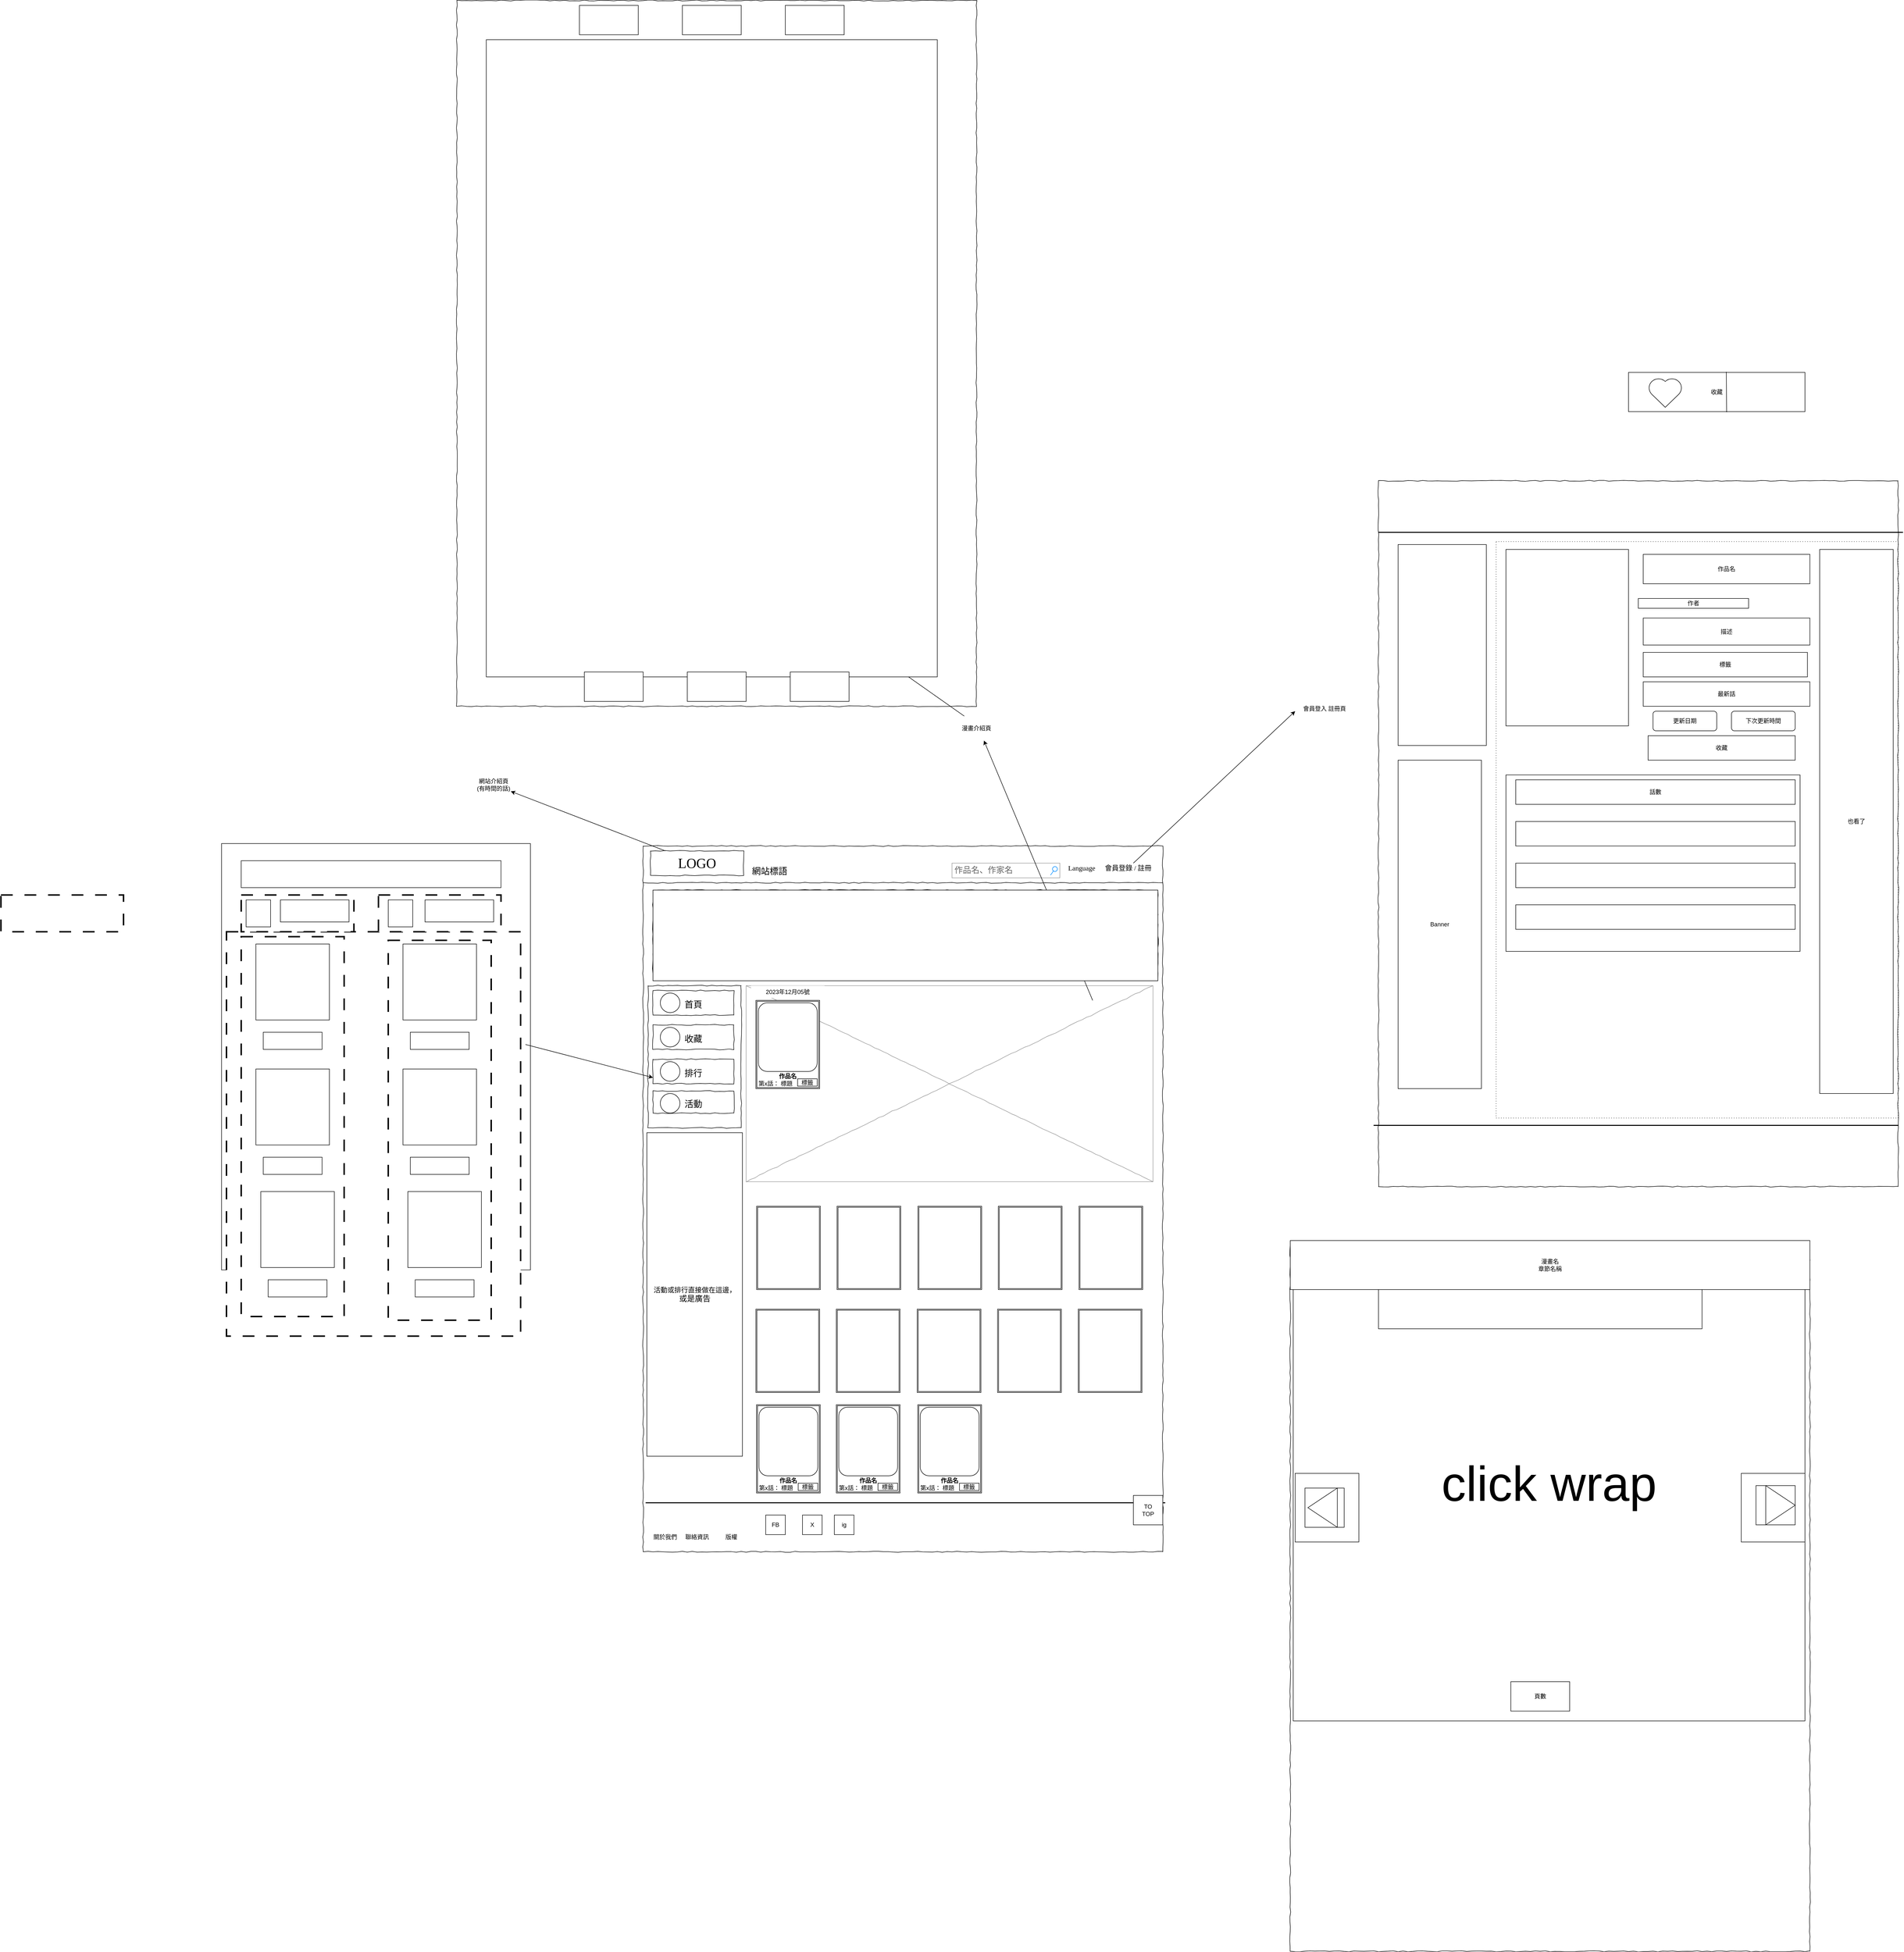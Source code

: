 <mxfile version="22.1.11" type="device">
  <diagram name="Page-1" id="03018318-947c-dd8e-b7a3-06fadd420f32">
    <mxGraphModel dx="3450" dy="3170" grid="1" gridSize="10" guides="1" tooltips="1" connect="1" arrows="1" fold="1" page="1" pageScale="1" pageWidth="850" pageHeight="1100" background="#ffffff" math="0" shadow="0">
      <root>
        <mxCell id="0" />
        <mxCell id="1" parent="0" />
        <mxCell id="96vDRccaFwVZ43e6inGg-3" value="" style="rounded=0;whiteSpace=wrap;html=1;fillColor=none;" vertex="1" parent="1">
          <mxGeometry x="-840" y="30" width="630" height="870" as="geometry" />
        </mxCell>
        <mxCell id="96vDRccaFwVZ43e6inGg-36" value="" style="rounded=0;whiteSpace=wrap;html=1;dashed=1;dashPattern=8 8;strokeWidth=3;" vertex="1" parent="1">
          <mxGeometry x="-775" y="230" width="165" height="240" as="geometry" />
        </mxCell>
        <mxCell id="96vDRccaFwVZ43e6inGg-13" value="" style="group" vertex="1" connectable="0" parent="1">
          <mxGeometry x="-770" y="235" width="540" height="800" as="geometry" />
        </mxCell>
        <mxCell id="96vDRccaFwVZ43e6inGg-34" value="" style="rounded=0;whiteSpace=wrap;html=1;dashed=1;dashPattern=8 8;strokeWidth=3;" vertex="1" parent="96vDRccaFwVZ43e6inGg-13">
          <mxGeometry x="-60" y="-25" width="600" height="825" as="geometry" />
        </mxCell>
        <mxCell id="96vDRccaFwVZ43e6inGg-32" value="" style="rounded=0;whiteSpace=wrap;html=1;dashed=1;dashPattern=8 8;strokeWidth=3;" vertex="1" parent="96vDRccaFwVZ43e6inGg-13">
          <mxGeometry x="-30" y="-15" width="210" height="775" as="geometry" />
        </mxCell>
        <mxCell id="96vDRccaFwVZ43e6inGg-11" value="" style="rounded=0;whiteSpace=wrap;html=1;" vertex="1" parent="96vDRccaFwVZ43e6inGg-13">
          <mxGeometry width="150" height="155" as="geometry" />
        </mxCell>
        <mxCell id="96vDRccaFwVZ43e6inGg-12" value="" style="rounded=0;whiteSpace=wrap;html=1;" vertex="1" parent="96vDRccaFwVZ43e6inGg-13">
          <mxGeometry x="15" y="180" width="120" height="35" as="geometry" />
        </mxCell>
        <mxCell id="96vDRccaFwVZ43e6inGg-33" value="" style="rounded=0;whiteSpace=wrap;html=1;dashed=1;dashPattern=8 8;strokeWidth=3;" vertex="1" parent="1">
          <mxGeometry x="-500" y="227.5" width="210" height="775" as="geometry" />
        </mxCell>
        <mxCell id="96vDRccaFwVZ43e6inGg-29" value="" style="rounded=0;whiteSpace=wrap;html=1;dashed=1;dashPattern=8 8;strokeWidth=3;" vertex="1" parent="1">
          <mxGeometry x="-520" y="135" width="250" height="75" as="geometry" />
        </mxCell>
        <mxCell id="96vDRccaFwVZ43e6inGg-30" value="" style="rounded=0;whiteSpace=wrap;html=1;dashed=1;dashPattern=8 8;strokeWidth=3;" vertex="1" parent="1">
          <mxGeometry x="-800" y="135" width="230" height="75" as="geometry" />
        </mxCell>
        <mxCell id="ChapqngZKYLoNn2sGD0E-16" value="&lt;font style=&quot;font-size: 100px;&quot;&gt;click wrap&lt;/font&gt;" style="rounded=0;whiteSpace=wrap;html=1;" parent="1" vertex="1">
          <mxGeometry x="1346" y="850" width="1044" height="970" as="geometry" />
        </mxCell>
        <mxCell id="MGEFJSL_kFgZjdyrria_-2" value="" style="whiteSpace=wrap;html=1;rounded=0;shadow=0;labelBackgroundColor=none;strokeColor=#000000;strokeWidth=1;fillColor=none;fontFamily=Verdana;fontSize=12;fontColor=#000000;align=center;comic=1;" parent="1" vertex="1">
          <mxGeometry x="1340" y="850" width="1060" height="1440" as="geometry" />
        </mxCell>
        <mxCell id="ChapqngZKYLoNn2sGD0E-15" value="" style="rounded=0;whiteSpace=wrap;html=1;" parent="1" vertex="1">
          <mxGeometry x="1350" y="1315" width="130" height="140" as="geometry" />
        </mxCell>
        <mxCell id="ChapqngZKYLoNn2sGD0E-14" value="" style="rounded=0;whiteSpace=wrap;html=1;" parent="1" vertex="1">
          <mxGeometry x="2260" y="1315" width="130" height="140" as="geometry" />
        </mxCell>
        <mxCell id="2QA1arj9xDiKxA1vwSwu-3" value="" style="rounded=0;whiteSpace=wrap;html=1;" parent="1" vertex="1">
          <mxGeometry x="1770" y="-580" width="640" height="390" as="geometry" />
        </mxCell>
        <mxCell id="2QA1arj9xDiKxA1vwSwu-2" value="" style="rounded=0;whiteSpace=wrap;html=1;" parent="1" vertex="1">
          <mxGeometry x="1765" y="-580" width="645" height="1120" as="geometry" />
        </mxCell>
        <mxCell id="2QA1arj9xDiKxA1vwSwu-1" value="" style="rounded=0;whiteSpace=wrap;html=1;dashed=1;dashPattern=1 4;" parent="1" vertex="1">
          <mxGeometry x="1760" y="-586" width="820" height="1176" as="geometry" />
        </mxCell>
        <mxCell id="677b7b8949515195-1" value="" style="whiteSpace=wrap;html=1;rounded=0;shadow=0;labelBackgroundColor=none;strokeColor=#000000;strokeWidth=1;fillColor=none;fontFamily=Verdana;fontSize=12;fontColor=#000000;align=center;comic=1;" parent="1" vertex="1">
          <mxGeometry x="20" y="35" width="1060" height="1440" as="geometry" />
        </mxCell>
        <mxCell id="677b7b8949515195-2" value="LOGO" style="whiteSpace=wrap;html=1;rounded=0;shadow=0;labelBackgroundColor=none;strokeWidth=1;fontFamily=Verdana;fontSize=28;align=center;comic=1;" parent="1" vertex="1">
          <mxGeometry x="35" y="45" width="190" height="50" as="geometry" />
        </mxCell>
        <mxCell id="677b7b8949515195-3" value="作品名、作家名" style="strokeWidth=1;shadow=0;dashed=0;align=center;html=1;shape=mxgraph.mockup.forms.searchBox;strokeColor=#999999;mainText=;strokeColor2=#008cff;fontColor=#666666;fontSize=17;align=left;spacingLeft=3;rounded=0;labelBackgroundColor=none;comic=1;" parent="1" vertex="1">
          <mxGeometry x="650" y="70" width="220" height="30" as="geometry" />
        </mxCell>
        <mxCell id="677b7b8949515195-4" value="Language" style="text;html=1;points=[];align=left;verticalAlign=top;spacingTop=-4;fontSize=14;fontFamily=Verdana" parent="1" vertex="1">
          <mxGeometry x="885" y="70" width="60" height="20" as="geometry" />
        </mxCell>
        <mxCell id="677b7b8949515195-5" value="會員登錄 / 註冊" style="text;html=1;points=[];align=left;verticalAlign=top;spacingTop=-4;fontSize=14;fontFamily=Verdana" parent="1" vertex="1">
          <mxGeometry x="960" y="70" width="60" height="20" as="geometry" />
        </mxCell>
        <mxCell id="677b7b8949515195-8" value="" style="whiteSpace=wrap;html=1;rounded=0;shadow=0;labelBackgroundColor=none;strokeWidth=1;fillColor=none;fontFamily=Verdana;fontSize=12;align=center;comic=1;" parent="1" vertex="1">
          <mxGeometry x="30" y="320" width="190" height="290" as="geometry" />
        </mxCell>
        <mxCell id="677b7b8949515195-9" value="" style="line;strokeWidth=1;html=1;rounded=0;shadow=0;labelBackgroundColor=none;fillColor=none;fontFamily=Verdana;fontSize=14;fontColor=#000000;align=center;comic=1;" parent="1" vertex="1">
          <mxGeometry x="20" y="80" width="1060" height="60" as="geometry" />
        </mxCell>
        <mxCell id="677b7b8949515195-10" value="" style="whiteSpace=wrap;html=1;rounded=0;shadow=0;labelBackgroundColor=none;strokeWidth=1;fillColor=none;fontFamily=Verdana;fontSize=12;align=center;comic=1;" parent="1" vertex="1">
          <mxGeometry x="40" y="125" width="1030" height="180" as="geometry" />
        </mxCell>
        <mxCell id="677b7b8949515195-16" value="" style="verticalLabelPosition=bottom;shadow=0;dashed=0;align=center;html=1;verticalAlign=top;strokeWidth=1;shape=mxgraph.mockup.graphics.simpleIcon;strokeColor=#999999;rounded=0;labelBackgroundColor=none;fontFamily=Verdana;fontSize=14;fontColor=#000000;comic=1;fixDash=0;" parent="1" vertex="1">
          <mxGeometry x="230" y="320" width="830" height="400" as="geometry" />
        </mxCell>
        <mxCell id="qy5zhYHzqHSsJufVuIio-6" value="廣告1" style="rounded=0;whiteSpace=wrap;html=1;" parent="1" vertex="1">
          <mxGeometry x="55" y="140" width="335" height="150" as="geometry" />
        </mxCell>
        <mxCell id="qy5zhYHzqHSsJufVuIio-2" value="" style="ellipse;whiteSpace=wrap;html=1;aspect=fixed;" parent="1" vertex="1">
          <mxGeometry x="45" y="195" width="40" height="40" as="geometry" />
        </mxCell>
        <mxCell id="qy5zhYHzqHSsJufVuIio-3" value="" style="triangle;whiteSpace=wrap;html=1;direction=south;rotation=90;" parent="1" vertex="1">
          <mxGeometry x="55" y="210" width="15" height="10" as="geometry" />
        </mxCell>
        <mxCell id="qy5zhYHzqHSsJufVuIio-4" value="" style="ellipse;whiteSpace=wrap;html=1;aspect=fixed;" parent="1" vertex="1">
          <mxGeometry x="1010" y="190" width="40" height="40" as="geometry" />
        </mxCell>
        <mxCell id="qy5zhYHzqHSsJufVuIio-5" value="" style="triangle;whiteSpace=wrap;html=1;direction=south;rotation=-90;" parent="1" vertex="1">
          <mxGeometry x="1022.5" y="205" width="15" height="10" as="geometry" />
        </mxCell>
        <mxCell id="qy5zhYHzqHSsJufVuIio-7" value="廣告1" style="rounded=0;whiteSpace=wrap;html=1;" parent="1" vertex="1">
          <mxGeometry x="390" y="140" width="340" height="150" as="geometry" />
        </mxCell>
        <mxCell id="qy5zhYHzqHSsJufVuIio-8" value="廣告1" style="rounded=0;whiteSpace=wrap;html=1;" parent="1" vertex="1">
          <mxGeometry x="730" y="140" width="330" height="150" as="geometry" />
        </mxCell>
        <mxCell id="qy5zhYHzqHSsJufVuIio-15" value="&lt;font style=&quot;font-size: 18px;&quot;&gt;網站標語&lt;/font&gt;" style="whiteSpace=wrap;html=1;rounded=0;shadow=0;labelBackgroundColor=none;strokeWidth=1;fontFamily=Verdana;fontSize=28;align=left;comic=1;strokeColor=none;" parent="1" vertex="1">
          <mxGeometry x="240" y="70" width="190" height="25" as="geometry" />
        </mxCell>
        <mxCell id="qy5zhYHzqHSsJufVuIio-21" value="" style="line;strokeWidth=2;html=1;" parent="1" vertex="1">
          <mxGeometry x="25" y="1370" width="1060" height="10" as="geometry" />
        </mxCell>
        <mxCell id="qy5zhYHzqHSsJufVuIio-22" value="" style="shape=ext;double=1;rounded=0;whiteSpace=wrap;html=1;" parent="1" vertex="1">
          <mxGeometry x="250" y="350" width="130" height="180" as="geometry" />
        </mxCell>
        <mxCell id="qy5zhYHzqHSsJufVuIio-25" value="2023年12月05號" style="rounded=0;whiteSpace=wrap;html=1;strokeColor=none;" parent="1" vertex="1">
          <mxGeometry x="240" y="320" width="150" height="25" as="geometry" />
        </mxCell>
        <mxCell id="qy5zhYHzqHSsJufVuIio-35" value="" style="shape=ext;double=1;rounded=0;whiteSpace=wrap;html=1;" parent="1" vertex="1">
          <mxGeometry x="909" y="770" width="130" height="170" as="geometry" />
        </mxCell>
        <mxCell id="qy5zhYHzqHSsJufVuIio-36" value="" style="shape=ext;double=1;rounded=0;whiteSpace=wrap;html=1;" parent="1" vertex="1">
          <mxGeometry x="744.5" y="770" width="130" height="170" as="geometry" />
        </mxCell>
        <mxCell id="qy5zhYHzqHSsJufVuIio-37" value="" style="shape=ext;double=1;rounded=0;whiteSpace=wrap;html=1;" parent="1" vertex="1">
          <mxGeometry x="580.5" y="770" width="130" height="170" as="geometry" />
        </mxCell>
        <mxCell id="qy5zhYHzqHSsJufVuIio-38" value="" style="shape=ext;double=1;rounded=0;whiteSpace=wrap;html=1;" parent="1" vertex="1">
          <mxGeometry x="415.5" y="770" width="130" height="170" as="geometry" />
        </mxCell>
        <mxCell id="qy5zhYHzqHSsJufVuIio-39" value="" style="shape=ext;double=1;rounded=0;whiteSpace=wrap;html=1;" parent="1" vertex="1">
          <mxGeometry x="251.5" y="770" width="130" height="170" as="geometry" />
        </mxCell>
        <mxCell id="qy5zhYHzqHSsJufVuIio-40" value="" style="shape=ext;double=1;rounded=0;whiteSpace=wrap;html=1;" parent="1" vertex="1">
          <mxGeometry x="907.5" y="980" width="130" height="170" as="geometry" />
        </mxCell>
        <mxCell id="qy5zhYHzqHSsJufVuIio-41" value="" style="shape=ext;double=1;rounded=0;whiteSpace=wrap;html=1;" parent="1" vertex="1">
          <mxGeometry x="743" y="980" width="130" height="170" as="geometry" />
        </mxCell>
        <mxCell id="qy5zhYHzqHSsJufVuIio-42" value="" style="shape=ext;double=1;rounded=0;whiteSpace=wrap;html=1;" parent="1" vertex="1">
          <mxGeometry x="579" y="980" width="130" height="170" as="geometry" />
        </mxCell>
        <mxCell id="qy5zhYHzqHSsJufVuIio-43" value="" style="shape=ext;double=1;rounded=0;whiteSpace=wrap;html=1;" parent="1" vertex="1">
          <mxGeometry x="414" y="980" width="130" height="170" as="geometry" />
        </mxCell>
        <mxCell id="qy5zhYHzqHSsJufVuIio-44" value="" style="shape=ext;double=1;rounded=0;whiteSpace=wrap;html=1;" parent="1" vertex="1">
          <mxGeometry x="250" y="980" width="130" height="170" as="geometry" />
        </mxCell>
        <mxCell id="qy5zhYHzqHSsJufVuIio-47" value="" style="endArrow=classic;html=1;rounded=0;" parent="1" edge="1">
          <mxGeometry width="50" height="50" relative="1" as="geometry">
            <mxPoint x="1020" y="70" as="sourcePoint" />
            <mxPoint x="1350" y="-240" as="targetPoint" />
          </mxGeometry>
        </mxCell>
        <mxCell id="qy5zhYHzqHSsJufVuIio-49" value="會員登入&lt;span style=&quot;&quot;&gt;&amp;nbsp;註冊頁&lt;/span&gt;" style="text;html=1;strokeColor=none;fillColor=none;align=center;verticalAlign=middle;whiteSpace=wrap;rounded=0;" parent="1" vertex="1">
          <mxGeometry x="1360" y="-260" width="100" height="30" as="geometry" />
        </mxCell>
        <mxCell id="qy5zhYHzqHSsJufVuIio-52" value="" style="endArrow=classic;html=1;rounded=0;" parent="1" edge="1">
          <mxGeometry width="50" height="50" relative="1" as="geometry">
            <mxPoint x="936.926" y="350.0" as="sourcePoint" />
            <mxPoint x="715.111" y="-180" as="targetPoint" />
          </mxGeometry>
        </mxCell>
        <mxCell id="qy5zhYHzqHSsJufVuIio-54" value="漫畫介紹頁" style="text;html=1;strokeColor=none;fillColor=none;align=center;verticalAlign=middle;whiteSpace=wrap;rounded=0;" parent="1" vertex="1">
          <mxGeometry x="650" y="-220" width="100" height="30" as="geometry" />
        </mxCell>
        <mxCell id="qy5zhYHzqHSsJufVuIio-55" value="" style="endArrow=classic;html=1;rounded=0;" parent="1" target="qy5zhYHzqHSsJufVuIio-56" edge="1">
          <mxGeometry width="50" height="50" relative="1" as="geometry">
            <mxPoint x="675" y="-230" as="sourcePoint" />
            <mxPoint x="400" y="-390" as="targetPoint" />
          </mxGeometry>
        </mxCell>
        <mxCell id="qy5zhYHzqHSsJufVuIio-56" value="觀看頁" style="text;html=1;strokeColor=none;fillColor=none;align=center;verticalAlign=middle;whiteSpace=wrap;rounded=0;" parent="1" vertex="1">
          <mxGeometry x="390" y="-420" width="80" height="35" as="geometry" />
        </mxCell>
        <mxCell id="qy5zhYHzqHSsJufVuIio-57" value="" style="endArrow=classic;html=1;rounded=0;" parent="1" source="677b7b8949515195-2" target="qy5zhYHzqHSsJufVuIio-58" edge="1">
          <mxGeometry width="50" height="50" relative="1" as="geometry">
            <mxPoint x="-120" y="80" as="sourcePoint" />
            <mxPoint x="-300" y="-90" as="targetPoint" />
          </mxGeometry>
        </mxCell>
        <mxCell id="qy5zhYHzqHSsJufVuIio-58" value="網站介紹頁(有時間的話)" style="text;html=1;strokeColor=none;fillColor=none;align=center;verticalAlign=middle;whiteSpace=wrap;rounded=0;" parent="1" vertex="1">
          <mxGeometry x="-320" y="-105" width="70" height="30" as="geometry" />
        </mxCell>
        <mxCell id="qy5zhYHzqHSsJufVuIio-59" value="&lt;div style=&quot;&quot;&gt;&lt;span style=&quot;background-color: initial;&quot;&gt;&lt;font style=&quot;font-size: 14px;&quot;&gt;活動或排行直接做在這邊，&lt;/font&gt;&lt;/span&gt;&lt;/div&gt;&lt;font size=&quot;3&quot; style=&quot;&quot;&gt;&lt;div style=&quot;&quot;&gt;&lt;span style=&quot;background-color: initial;&quot;&gt;或是廣告&lt;/span&gt;&lt;/div&gt;&lt;/font&gt;" style="rounded=0;whiteSpace=wrap;html=1;align=center;" parent="1" vertex="1">
          <mxGeometry x="27.5" y="620" width="195" height="660" as="geometry" />
        </mxCell>
        <mxCell id="qy5zhYHzqHSsJufVuIio-60" value="" style="rounded=1;whiteSpace=wrap;html=1;" parent="1" vertex="1">
          <mxGeometry x="255" y="355" width="120" height="140" as="geometry" />
        </mxCell>
        <mxCell id="qy5zhYHzqHSsJufVuIio-61" value="&lt;b&gt;作品名&lt;/b&gt;" style="text;html=1;strokeColor=none;fillColor=none;align=center;verticalAlign=middle;whiteSpace=wrap;rounded=0;" parent="1" vertex="1">
          <mxGeometry x="285" y="490" width="60" height="30" as="geometry" />
        </mxCell>
        <mxCell id="qy5zhYHzqHSsJufVuIio-62" value="第x話： 標題" style="text;html=1;strokeColor=none;fillColor=none;align=center;verticalAlign=middle;whiteSpace=wrap;rounded=0;" parent="1" vertex="1">
          <mxGeometry x="230" y="505" width="120" height="30" as="geometry" />
        </mxCell>
        <mxCell id="qy5zhYHzqHSsJufVuIio-63" value="標籤" style="rounded=0;whiteSpace=wrap;html=1;" parent="1" vertex="1">
          <mxGeometry x="335" y="510" width="40" height="15" as="geometry" />
        </mxCell>
        <mxCell id="qy5zhYHzqHSsJufVuIio-64" value="FB" style="whiteSpace=wrap;html=1;aspect=fixed;" parent="1" vertex="1">
          <mxGeometry x="270" y="1400" width="40" height="40" as="geometry" />
        </mxCell>
        <mxCell id="qy5zhYHzqHSsJufVuIio-65" value="X" style="whiteSpace=wrap;html=1;aspect=fixed;" parent="1" vertex="1">
          <mxGeometry x="345" y="1400" width="40" height="40" as="geometry" />
        </mxCell>
        <mxCell id="qy5zhYHzqHSsJufVuIio-66" value="ig" style="whiteSpace=wrap;html=1;aspect=fixed;" parent="1" vertex="1">
          <mxGeometry x="410" y="1400" width="40" height="40" as="geometry" />
        </mxCell>
        <mxCell id="qy5zhYHzqHSsJufVuIio-67" value="版權" style="text;html=1;strokeColor=none;fillColor=none;align=center;verticalAlign=middle;whiteSpace=wrap;rounded=0;" parent="1" vertex="1">
          <mxGeometry x="170" y="1430" width="60" height="30" as="geometry" />
        </mxCell>
        <mxCell id="qy5zhYHzqHSsJufVuIio-68" value="聯絡資訊" style="text;html=1;strokeColor=none;fillColor=none;align=center;verticalAlign=middle;whiteSpace=wrap;rounded=0;" parent="1" vertex="1">
          <mxGeometry x="100" y="1430" width="60" height="30" as="geometry" />
        </mxCell>
        <mxCell id="qy5zhYHzqHSsJufVuIio-69" value="關於我們" style="text;html=1;strokeColor=none;fillColor=none;align=center;verticalAlign=middle;whiteSpace=wrap;rounded=0;" parent="1" vertex="1">
          <mxGeometry x="35" y="1430" width="60" height="30" as="geometry" />
        </mxCell>
        <mxCell id="qy5zhYHzqHSsJufVuIio-70" value="TO&lt;br&gt;TOP" style="rounded=0;whiteSpace=wrap;html=1;" parent="1" vertex="1">
          <mxGeometry x="1020" y="1360" width="60" height="60" as="geometry" />
        </mxCell>
        <mxCell id="XI-9wqLQDE8w4fQwFFHj-2" value="&lt;font style=&quot;font-size: 18px;&quot;&gt;首頁&lt;/font&gt;" style="whiteSpace=wrap;html=1;rounded=0;shadow=0;labelBackgroundColor=none;strokeWidth=1;fontFamily=Verdana;fontSize=28;align=center;comic=1;" parent="1" vertex="1">
          <mxGeometry x="40" y="330" width="165" height="50" as="geometry" />
        </mxCell>
        <mxCell id="XI-9wqLQDE8w4fQwFFHj-3" value="" style="ellipse;whiteSpace=wrap;html=1;aspect=fixed;" parent="1" vertex="1">
          <mxGeometry x="55" y="335" width="40" height="40" as="geometry" />
        </mxCell>
        <mxCell id="XI-9wqLQDE8w4fQwFFHj-10" value="&lt;font style=&quot;font-size: 18px;&quot;&gt;收藏&lt;/font&gt;" style="whiteSpace=wrap;html=1;rounded=0;shadow=0;labelBackgroundColor=none;strokeWidth=1;fontFamily=Verdana;fontSize=28;align=center;comic=1;" parent="1" vertex="1">
          <mxGeometry x="40" y="400" width="165" height="50" as="geometry" />
        </mxCell>
        <mxCell id="XI-9wqLQDE8w4fQwFFHj-11" value="" style="ellipse;whiteSpace=wrap;html=1;aspect=fixed;" parent="1" vertex="1">
          <mxGeometry x="55" y="405" width="40" height="40" as="geometry" />
        </mxCell>
        <mxCell id="XI-9wqLQDE8w4fQwFFHj-12" value="&lt;font style=&quot;font-size: 18px;&quot;&gt;排行&lt;/font&gt;" style="whiteSpace=wrap;html=1;rounded=0;shadow=0;labelBackgroundColor=none;strokeWidth=1;fontFamily=Verdana;fontSize=28;align=center;comic=1;" parent="1" vertex="1">
          <mxGeometry x="40" y="470" width="165" height="50" as="geometry" />
        </mxCell>
        <mxCell id="XI-9wqLQDE8w4fQwFFHj-13" value="" style="ellipse;whiteSpace=wrap;html=1;aspect=fixed;" parent="1" vertex="1">
          <mxGeometry x="55" y="475" width="40" height="40" as="geometry" />
        </mxCell>
        <mxCell id="XI-9wqLQDE8w4fQwFFHj-14" value="&lt;span style=&quot;font-size: 18px;&quot;&gt;活動&lt;/span&gt;" style="whiteSpace=wrap;html=1;rounded=0;shadow=0;labelBackgroundColor=none;strokeWidth=1;fontFamily=Verdana;fontSize=28;align=center;comic=1;" parent="1" vertex="1">
          <mxGeometry x="40" y="535" width="165" height="45" as="geometry" />
        </mxCell>
        <mxCell id="XI-9wqLQDE8w4fQwFFHj-15" value="" style="ellipse;whiteSpace=wrap;html=1;aspect=fixed;" parent="1" vertex="1">
          <mxGeometry x="55" y="540" width="40" height="40" as="geometry" />
        </mxCell>
        <mxCell id="M-ORlE6tbi8FyH72ve2a-2" value="" style="rounded=0;whiteSpace=wrap;html=1;" parent="1" vertex="1">
          <mxGeometry x="40" y="125" width="1030" height="185" as="geometry" />
        </mxCell>
        <mxCell id="M-ORlE6tbi8FyH72ve2a-12" value="" style="shape=ext;double=1;rounded=0;whiteSpace=wrap;html=1;" parent="1" vertex="1">
          <mxGeometry x="251.25" y="1175" width="130" height="180" as="geometry" />
        </mxCell>
        <mxCell id="M-ORlE6tbi8FyH72ve2a-13" value="" style="rounded=1;whiteSpace=wrap;html=1;" parent="1" vertex="1">
          <mxGeometry x="256.25" y="1180" width="120" height="140" as="geometry" />
        </mxCell>
        <mxCell id="M-ORlE6tbi8FyH72ve2a-14" value="&lt;b&gt;作品名&lt;/b&gt;" style="text;html=1;strokeColor=none;fillColor=none;align=center;verticalAlign=middle;whiteSpace=wrap;rounded=0;" parent="1" vertex="1">
          <mxGeometry x="286.25" y="1315" width="60" height="30" as="geometry" />
        </mxCell>
        <mxCell id="M-ORlE6tbi8FyH72ve2a-15" value="第x話： 標題" style="text;html=1;strokeColor=none;fillColor=none;align=center;verticalAlign=middle;whiteSpace=wrap;rounded=0;" parent="1" vertex="1">
          <mxGeometry x="231.25" y="1330" width="120" height="30" as="geometry" />
        </mxCell>
        <mxCell id="M-ORlE6tbi8FyH72ve2a-16" value="標籤" style="rounded=0;whiteSpace=wrap;html=1;" parent="1" vertex="1">
          <mxGeometry x="336.25" y="1335" width="40" height="15" as="geometry" />
        </mxCell>
        <mxCell id="M-ORlE6tbi8FyH72ve2a-17" value="" style="shape=ext;double=1;rounded=0;whiteSpace=wrap;html=1;" parent="1" vertex="1">
          <mxGeometry x="414" y="1175" width="130" height="180" as="geometry" />
        </mxCell>
        <mxCell id="M-ORlE6tbi8FyH72ve2a-18" value="" style="rounded=1;whiteSpace=wrap;html=1;" parent="1" vertex="1">
          <mxGeometry x="419" y="1180" width="120" height="140" as="geometry" />
        </mxCell>
        <mxCell id="M-ORlE6tbi8FyH72ve2a-19" value="&lt;b&gt;作品名&lt;/b&gt;" style="text;html=1;strokeColor=none;fillColor=none;align=center;verticalAlign=middle;whiteSpace=wrap;rounded=0;" parent="1" vertex="1">
          <mxGeometry x="449" y="1315" width="60" height="30" as="geometry" />
        </mxCell>
        <mxCell id="M-ORlE6tbi8FyH72ve2a-20" value="第x話： 標題" style="text;html=1;strokeColor=none;fillColor=none;align=center;verticalAlign=middle;whiteSpace=wrap;rounded=0;" parent="1" vertex="1">
          <mxGeometry x="394" y="1330" width="120" height="30" as="geometry" />
        </mxCell>
        <mxCell id="M-ORlE6tbi8FyH72ve2a-21" value="標籤" style="rounded=0;whiteSpace=wrap;html=1;" parent="1" vertex="1">
          <mxGeometry x="499" y="1335" width="40" height="15" as="geometry" />
        </mxCell>
        <mxCell id="M-ORlE6tbi8FyH72ve2a-22" value="" style="shape=ext;double=1;rounded=0;whiteSpace=wrap;html=1;" parent="1" vertex="1">
          <mxGeometry x="580.25" y="1175" width="130" height="180" as="geometry" />
        </mxCell>
        <mxCell id="M-ORlE6tbi8FyH72ve2a-23" value="" style="rounded=1;whiteSpace=wrap;html=1;" parent="1" vertex="1">
          <mxGeometry x="585.25" y="1180" width="120" height="140" as="geometry" />
        </mxCell>
        <mxCell id="M-ORlE6tbi8FyH72ve2a-24" value="&lt;b&gt;作品名&lt;/b&gt;" style="text;html=1;strokeColor=none;fillColor=none;align=center;verticalAlign=middle;whiteSpace=wrap;rounded=0;" parent="1" vertex="1">
          <mxGeometry x="615.25" y="1315" width="60" height="30" as="geometry" />
        </mxCell>
        <mxCell id="M-ORlE6tbi8FyH72ve2a-25" value="第x話： 標題" style="text;html=1;strokeColor=none;fillColor=none;align=center;verticalAlign=middle;whiteSpace=wrap;rounded=0;" parent="1" vertex="1">
          <mxGeometry x="560.25" y="1330" width="120" height="30" as="geometry" />
        </mxCell>
        <mxCell id="M-ORlE6tbi8FyH72ve2a-26" value="標籤" style="rounded=0;whiteSpace=wrap;html=1;" parent="1" vertex="1">
          <mxGeometry x="665.25" y="1335" width="40" height="15" as="geometry" />
        </mxCell>
        <mxCell id="HDDQ3VOI3vIhIuzoXOm3-1" value="" style="whiteSpace=wrap;html=1;rounded=0;shadow=0;labelBackgroundColor=none;strokeColor=#000000;strokeWidth=1;fillColor=none;fontFamily=Verdana;fontSize=12;fontColor=#000000;align=center;comic=1;" parent="1" vertex="1">
          <mxGeometry x="1520" y="-710" width="1060" height="1440" as="geometry" />
        </mxCell>
        <mxCell id="HDDQ3VOI3vIhIuzoXOm3-2" value="" style="rounded=0;whiteSpace=wrap;html=1;" parent="1" vertex="1">
          <mxGeometry x="1560" y="-580" width="180" height="410" as="geometry" />
        </mxCell>
        <mxCell id="HDDQ3VOI3vIhIuzoXOm3-3" value="" style="line;strokeWidth=2;html=1;" parent="1" vertex="1">
          <mxGeometry x="1520" y="-610" width="1070" height="10" as="geometry" />
        </mxCell>
        <mxCell id="HDDQ3VOI3vIhIuzoXOm3-4" value="作品名" style="rounded=0;whiteSpace=wrap;html=1;" parent="1" vertex="1">
          <mxGeometry x="2060" y="-560" width="340" height="60" as="geometry" />
        </mxCell>
        <mxCell id="HDDQ3VOI3vIhIuzoXOm3-5" value="" style="rounded=0;whiteSpace=wrap;html=1;" parent="1" vertex="1">
          <mxGeometry x="1780" y="-570" width="250" height="360" as="geometry" />
        </mxCell>
        <mxCell id="HDDQ3VOI3vIhIuzoXOm3-6" style="edgeStyle=orthogonalEdgeStyle;rounded=0;orthogonalLoop=1;jettySize=auto;html=1;exitX=0.5;exitY=1;exitDx=0;exitDy=0;" parent="1" source="HDDQ3VOI3vIhIuzoXOm3-4" target="HDDQ3VOI3vIhIuzoXOm3-4" edge="1">
          <mxGeometry relative="1" as="geometry" />
        </mxCell>
        <mxCell id="HDDQ3VOI3vIhIuzoXOm3-7" value="作者" style="rounded=0;whiteSpace=wrap;html=1;" parent="1" vertex="1">
          <mxGeometry x="2050" y="-470" width="225" height="20" as="geometry" />
        </mxCell>
        <mxCell id="HDDQ3VOI3vIhIuzoXOm3-8" value="描述" style="rounded=0;whiteSpace=wrap;html=1;" parent="1" vertex="1">
          <mxGeometry x="2060" y="-430" width="340" height="55" as="geometry" />
        </mxCell>
        <mxCell id="HDDQ3VOI3vIhIuzoXOm3-9" value="最新話" style="rounded=0;whiteSpace=wrap;html=1;" parent="1" vertex="1">
          <mxGeometry x="2060" y="-300" width="340" height="50" as="geometry" />
        </mxCell>
        <mxCell id="HDDQ3VOI3vIhIuzoXOm3-10" value="標籤" style="rounded=0;whiteSpace=wrap;html=1;" parent="1" vertex="1">
          <mxGeometry x="2060" y="-360" width="335" height="50" as="geometry" />
        </mxCell>
        <mxCell id="HDDQ3VOI3vIhIuzoXOm3-11" value="更新日期" style="rounded=1;whiteSpace=wrap;html=1;" parent="1" vertex="1">
          <mxGeometry x="2080" y="-240" width="130" height="40" as="geometry" />
        </mxCell>
        <mxCell id="HDDQ3VOI3vIhIuzoXOm3-13" value="下次更新時間" style="rounded=1;whiteSpace=wrap;html=1;" parent="1" vertex="1">
          <mxGeometry x="2240" y="-240" width="130" height="40" as="geometry" />
        </mxCell>
        <mxCell id="HDDQ3VOI3vIhIuzoXOm3-14" value="收藏" style="rounded=0;whiteSpace=wrap;html=1;" parent="1" vertex="1">
          <mxGeometry x="2070" y="-190" width="300" height="50" as="geometry" />
        </mxCell>
        <mxCell id="HDDQ3VOI3vIhIuzoXOm3-15" value="" style="rounded=0;whiteSpace=wrap;html=1;" parent="1" vertex="1">
          <mxGeometry x="1780" y="-110" width="600" height="360" as="geometry" />
        </mxCell>
        <mxCell id="HDDQ3VOI3vIhIuzoXOm3-16" value="話數" style="rounded=0;whiteSpace=wrap;html=1;" parent="1" vertex="1">
          <mxGeometry x="1800" y="-100" width="570" height="50" as="geometry" />
        </mxCell>
        <mxCell id="HDDQ3VOI3vIhIuzoXOm3-17" value="" style="rounded=0;whiteSpace=wrap;html=1;" parent="1" vertex="1">
          <mxGeometry x="1800" y="-15" width="570" height="50" as="geometry" />
        </mxCell>
        <mxCell id="HDDQ3VOI3vIhIuzoXOm3-18" value="" style="rounded=0;whiteSpace=wrap;html=1;" parent="1" vertex="1">
          <mxGeometry x="1800" y="70" width="570" height="50" as="geometry" />
        </mxCell>
        <mxCell id="HDDQ3VOI3vIhIuzoXOm3-19" value="" style="rounded=0;whiteSpace=wrap;html=1;" parent="1" vertex="1">
          <mxGeometry x="1800" y="155" width="570" height="50" as="geometry" />
        </mxCell>
        <mxCell id="HDDQ3VOI3vIhIuzoXOm3-21" value="也看了" style="rounded=0;whiteSpace=wrap;html=1;" parent="1" vertex="1">
          <mxGeometry x="2420" y="-570" width="150" height="1110" as="geometry" />
        </mxCell>
        <mxCell id="HDDQ3VOI3vIhIuzoXOm3-22" value="Banner" style="rounded=0;whiteSpace=wrap;html=1;" parent="1" vertex="1">
          <mxGeometry x="1560" y="-140" width="170" height="670" as="geometry" />
        </mxCell>
        <mxCell id="HDDQ3VOI3vIhIuzoXOm3-24" value="" style="line;strokeWidth=2;html=1;" parent="1" vertex="1">
          <mxGeometry x="1510" y="600" width="1070" height="10" as="geometry" />
        </mxCell>
        <mxCell id="HDDQ3VOI3vIhIuzoXOm3-27" value="" style="whiteSpace=wrap;html=1;rounded=0;shadow=0;labelBackgroundColor=none;strokeColor=#000000;strokeWidth=1;fillColor=none;fontFamily=Verdana;fontSize=12;fontColor=#000000;align=center;comic=1;" parent="1" vertex="1">
          <mxGeometry x="-360" y="-1690" width="1060" height="1440" as="geometry" />
        </mxCell>
        <mxCell id="HDDQ3VOI3vIhIuzoXOm3-28" value="" style="rounded=0;whiteSpace=wrap;html=1;" parent="1" vertex="1">
          <mxGeometry x="-300" y="-1610" width="920" height="1300" as="geometry" />
        </mxCell>
        <mxCell id="HDDQ3VOI3vIhIuzoXOm3-33" value="" style="group" parent="1" vertex="1" connectable="0">
          <mxGeometry x="-100" y="-320" width="540" height="60" as="geometry" />
        </mxCell>
        <mxCell id="HDDQ3VOI3vIhIuzoXOm3-29" value="" style="rounded=0;whiteSpace=wrap;html=1;movable=1;resizable=1;rotatable=1;deletable=1;editable=1;locked=0;connectable=1;" parent="HDDQ3VOI3vIhIuzoXOm3-33" vertex="1">
          <mxGeometry width="120" height="60" as="geometry" />
        </mxCell>
        <mxCell id="HDDQ3VOI3vIhIuzoXOm3-30" value="" style="rounded=0;whiteSpace=wrap;html=1;movable=1;resizable=1;rotatable=1;deletable=1;editable=1;locked=0;connectable=1;" parent="HDDQ3VOI3vIhIuzoXOm3-33" vertex="1">
          <mxGeometry x="210" width="120" height="60" as="geometry" />
        </mxCell>
        <mxCell id="HDDQ3VOI3vIhIuzoXOm3-31" value="" style="rounded=0;whiteSpace=wrap;html=1;movable=1;resizable=1;rotatable=1;deletable=1;editable=1;locked=0;connectable=1;" parent="HDDQ3VOI3vIhIuzoXOm3-33" vertex="1">
          <mxGeometry x="420" width="120" height="60" as="geometry" />
        </mxCell>
        <mxCell id="HDDQ3VOI3vIhIuzoXOm3-34" value="" style="group" parent="1" vertex="1" connectable="0">
          <mxGeometry x="-110" y="-1680" width="540" height="60" as="geometry" />
        </mxCell>
        <mxCell id="HDDQ3VOI3vIhIuzoXOm3-35" value="" style="rounded=0;whiteSpace=wrap;html=1;movable=1;resizable=1;rotatable=1;deletable=1;editable=1;locked=0;connectable=1;" parent="HDDQ3VOI3vIhIuzoXOm3-34" vertex="1">
          <mxGeometry width="120" height="60" as="geometry" />
        </mxCell>
        <mxCell id="HDDQ3VOI3vIhIuzoXOm3-36" value="" style="rounded=0;whiteSpace=wrap;html=1;movable=1;resizable=1;rotatable=1;deletable=1;editable=1;locked=0;connectable=1;" parent="HDDQ3VOI3vIhIuzoXOm3-34" vertex="1">
          <mxGeometry x="210" width="120" height="60" as="geometry" />
        </mxCell>
        <mxCell id="HDDQ3VOI3vIhIuzoXOm3-37" value="" style="rounded=0;whiteSpace=wrap;html=1;movable=1;resizable=1;rotatable=1;deletable=1;editable=1;locked=0;connectable=1;" parent="HDDQ3VOI3vIhIuzoXOm3-34" vertex="1">
          <mxGeometry x="420" width="120" height="60" as="geometry" />
        </mxCell>
        <mxCell id="QnRaWZTucYH99Vjs_rmc-4" value="收藏" style="rounded=0;whiteSpace=wrap;html=1;" parent="1" vertex="1">
          <mxGeometry x="2030" y="-931.2" width="360" height="80" as="geometry" />
        </mxCell>
        <mxCell id="QnRaWZTucYH99Vjs_rmc-5" value="" style="verticalLabelPosition=bottom;verticalAlign=top;html=1;shape=mxgraph.basic.heart" parent="1" vertex="1">
          <mxGeometry x="2070" y="-920" width="70" height="60" as="geometry" />
        </mxCell>
        <mxCell id="QnRaWZTucYH99Vjs_rmc-6" value="" style="endArrow=none;html=1;rounded=0;entryX=0.309;entryY=0.033;entryDx=0;entryDy=0;entryPerimeter=0;exitX=0.311;exitY=1.063;exitDx=0;exitDy=0;exitPerimeter=0;" parent="1" edge="1">
          <mxGeometry width="50" height="50" relative="1" as="geometry">
            <mxPoint x="2230.2" y="-850.0" as="sourcePoint" />
            <mxPoint x="2229.5" y="-932.4" as="targetPoint" />
          </mxGeometry>
        </mxCell>
        <mxCell id="ChapqngZKYLoNn2sGD0E-13" value="ab" style="rounded=0;whiteSpace=wrap;html=1;" parent="1" vertex="1">
          <mxGeometry x="1520" y="850" width="660" height="170" as="geometry" />
        </mxCell>
        <mxCell id="MGEFJSL_kFgZjdyrria_-3" value="漫畫名&lt;br&gt;章節名稱" style="rounded=0;whiteSpace=wrap;html=1;" parent="1" vertex="1">
          <mxGeometry x="1340" y="840" width="1060" height="100" as="geometry" />
        </mxCell>
        <mxCell id="ChapqngZKYLoNn2sGD0E-9" value="" style="whiteSpace=wrap;html=1;aspect=fixed;" parent="1" vertex="1">
          <mxGeometry x="1370" y="1345" width="80" height="80" as="geometry" />
        </mxCell>
        <mxCell id="ChapqngZKYLoNn2sGD0E-10" value="" style="whiteSpace=wrap;html=1;aspect=fixed;" parent="1" vertex="1">
          <mxGeometry x="2290" y="1340" width="80" height="80" as="geometry" />
        </mxCell>
        <mxCell id="ChapqngZKYLoNn2sGD0E-11" value="" style="triangle;whiteSpace=wrap;html=1;" parent="1" vertex="1">
          <mxGeometry x="2310" y="1340" width="60" height="80" as="geometry" />
        </mxCell>
        <mxCell id="ChapqngZKYLoNn2sGD0E-12" value="" style="triangle;whiteSpace=wrap;html=1;rotation=-180;" parent="1" vertex="1">
          <mxGeometry x="1376" y="1345" width="60" height="80" as="geometry" />
        </mxCell>
        <mxCell id="ChapqngZKYLoNn2sGD0E-17" value="頁數" style="rounded=0;whiteSpace=wrap;html=1;" parent="1" vertex="1">
          <mxGeometry x="1790" y="1740" width="120" height="60" as="geometry" />
        </mxCell>
        <mxCell id="96vDRccaFwVZ43e6inGg-1" value="" style="endArrow=classic;html=1;rounded=0;entryX=0;entryY=0.75;entryDx=0;entryDy=0;" edge="1" parent="1" target="XI-9wqLQDE8w4fQwFFHj-12">
          <mxGeometry width="50" height="50" relative="1" as="geometry">
            <mxPoint x="-220" y="440" as="sourcePoint" />
            <mxPoint x="-250" y="530" as="targetPoint" />
          </mxGeometry>
        </mxCell>
        <mxCell id="96vDRccaFwVZ43e6inGg-5" value="" style="rounded=0;whiteSpace=wrap;html=1;" vertex="1" parent="1">
          <mxGeometry x="-800" y="65" width="530" height="55" as="geometry" />
        </mxCell>
        <mxCell id="96vDRccaFwVZ43e6inGg-6" value="" style="rounded=0;whiteSpace=wrap;html=1;" vertex="1" parent="1">
          <mxGeometry x="-790" y="145" width="50" height="55" as="geometry" />
        </mxCell>
        <mxCell id="96vDRccaFwVZ43e6inGg-7" value="" style="rounded=0;whiteSpace=wrap;html=1;" vertex="1" parent="1">
          <mxGeometry x="-720" y="145" width="140" height="45" as="geometry" />
        </mxCell>
        <mxCell id="96vDRccaFwVZ43e6inGg-9" value="" style="rounded=0;whiteSpace=wrap;html=1;" vertex="1" parent="1">
          <mxGeometry x="-500" y="145" width="50" height="55" as="geometry" />
        </mxCell>
        <mxCell id="96vDRccaFwVZ43e6inGg-10" value="" style="rounded=0;whiteSpace=wrap;html=1;" vertex="1" parent="1">
          <mxGeometry x="-425" y="145" width="140" height="45" as="geometry" />
        </mxCell>
        <mxCell id="96vDRccaFwVZ43e6inGg-14" value="" style="group" vertex="1" connectable="0" parent="1">
          <mxGeometry x="-470" y="235" width="150" height="215" as="geometry" />
        </mxCell>
        <mxCell id="96vDRccaFwVZ43e6inGg-15" value="" style="rounded=0;whiteSpace=wrap;html=1;" vertex="1" parent="96vDRccaFwVZ43e6inGg-14">
          <mxGeometry width="150" height="155" as="geometry" />
        </mxCell>
        <mxCell id="96vDRccaFwVZ43e6inGg-16" value="" style="rounded=0;whiteSpace=wrap;html=1;" vertex="1" parent="96vDRccaFwVZ43e6inGg-14">
          <mxGeometry x="15" y="180" width="120" height="35" as="geometry" />
        </mxCell>
        <mxCell id="96vDRccaFwVZ43e6inGg-17" value="" style="group" vertex="1" connectable="0" parent="1">
          <mxGeometry x="-470" y="490" width="150" height="215" as="geometry" />
        </mxCell>
        <mxCell id="96vDRccaFwVZ43e6inGg-18" value="" style="rounded=0;whiteSpace=wrap;html=1;" vertex="1" parent="96vDRccaFwVZ43e6inGg-17">
          <mxGeometry width="150" height="155" as="geometry" />
        </mxCell>
        <mxCell id="96vDRccaFwVZ43e6inGg-19" value="" style="rounded=0;whiteSpace=wrap;html=1;" vertex="1" parent="96vDRccaFwVZ43e6inGg-17">
          <mxGeometry x="15" y="180" width="120" height="35" as="geometry" />
        </mxCell>
        <mxCell id="96vDRccaFwVZ43e6inGg-20" value="" style="group" vertex="1" connectable="0" parent="1">
          <mxGeometry x="-770" y="490" width="150" height="215" as="geometry" />
        </mxCell>
        <mxCell id="96vDRccaFwVZ43e6inGg-21" value="" style="rounded=0;whiteSpace=wrap;html=1;" vertex="1" parent="96vDRccaFwVZ43e6inGg-20">
          <mxGeometry width="150" height="155" as="geometry" />
        </mxCell>
        <mxCell id="96vDRccaFwVZ43e6inGg-22" value="" style="rounded=0;whiteSpace=wrap;html=1;" vertex="1" parent="96vDRccaFwVZ43e6inGg-20">
          <mxGeometry x="15" y="180" width="120" height="35" as="geometry" />
        </mxCell>
        <mxCell id="96vDRccaFwVZ43e6inGg-23" value="" style="group" vertex="1" connectable="0" parent="1">
          <mxGeometry x="-460" y="740" width="150" height="215" as="geometry" />
        </mxCell>
        <mxCell id="96vDRccaFwVZ43e6inGg-24" value="" style="rounded=0;whiteSpace=wrap;html=1;" vertex="1" parent="96vDRccaFwVZ43e6inGg-23">
          <mxGeometry width="150" height="155" as="geometry" />
        </mxCell>
        <mxCell id="96vDRccaFwVZ43e6inGg-25" value="" style="rounded=0;whiteSpace=wrap;html=1;" vertex="1" parent="96vDRccaFwVZ43e6inGg-23">
          <mxGeometry x="15" y="180" width="120" height="35" as="geometry" />
        </mxCell>
        <mxCell id="96vDRccaFwVZ43e6inGg-26" value="" style="group" vertex="1" connectable="0" parent="1">
          <mxGeometry x="-760" y="740" width="150" height="215" as="geometry" />
        </mxCell>
        <mxCell id="96vDRccaFwVZ43e6inGg-27" value="" style="rounded=0;whiteSpace=wrap;html=1;" vertex="1" parent="96vDRccaFwVZ43e6inGg-26">
          <mxGeometry width="150" height="155" as="geometry" />
        </mxCell>
        <mxCell id="96vDRccaFwVZ43e6inGg-28" value="" style="rounded=0;whiteSpace=wrap;html=1;" vertex="1" parent="96vDRccaFwVZ43e6inGg-26">
          <mxGeometry x="15" y="180" width="120" height="35" as="geometry" />
        </mxCell>
        <mxCell id="96vDRccaFwVZ43e6inGg-31" value="" style="rounded=0;whiteSpace=wrap;html=1;dashed=1;dashPattern=8 8;strokeWidth=3;" vertex="1" parent="1">
          <mxGeometry x="-1290" y="135" width="250" height="75" as="geometry" />
        </mxCell>
      </root>
    </mxGraphModel>
  </diagram>
</mxfile>
